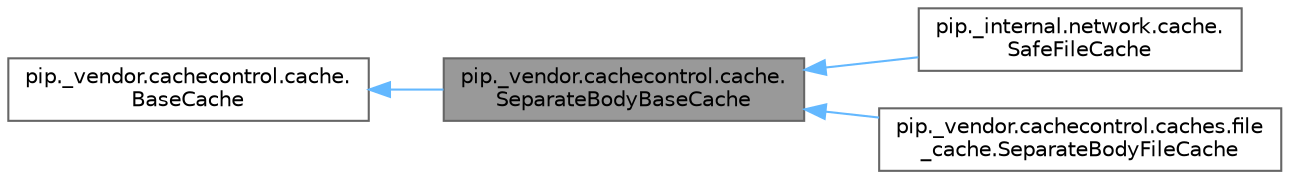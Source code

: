 digraph "pip._vendor.cachecontrol.cache.SeparateBodyBaseCache"
{
 // LATEX_PDF_SIZE
  bgcolor="transparent";
  edge [fontname=Helvetica,fontsize=10,labelfontname=Helvetica,labelfontsize=10];
  node [fontname=Helvetica,fontsize=10,shape=box,height=0.2,width=0.4];
  rankdir="LR";
  Node1 [id="Node000001",label="pip._vendor.cachecontrol.cache.\lSeparateBodyBaseCache",height=0.2,width=0.4,color="gray40", fillcolor="grey60", style="filled", fontcolor="black",tooltip=" "];
  Node2 -> Node1 [id="edge1_Node000001_Node000002",dir="back",color="steelblue1",style="solid",tooltip=" "];
  Node2 [id="Node000002",label="pip._vendor.cachecontrol.cache.\lBaseCache",height=0.2,width=0.4,color="gray40", fillcolor="white", style="filled",URL="$classpip_1_1__vendor_1_1cachecontrol_1_1cache_1_1_base_cache.html",tooltip=" "];
  Node1 -> Node3 [id="edge2_Node000001_Node000003",dir="back",color="steelblue1",style="solid",tooltip=" "];
  Node3 [id="Node000003",label="pip._internal.network.cache.\lSafeFileCache",height=0.2,width=0.4,color="gray40", fillcolor="white", style="filled",URL="$classpip_1_1__internal_1_1network_1_1cache_1_1_safe_file_cache.html",tooltip=" "];
  Node1 -> Node4 [id="edge3_Node000001_Node000004",dir="back",color="steelblue1",style="solid",tooltip=" "];
  Node4 [id="Node000004",label="pip._vendor.cachecontrol.caches.file\l_cache.SeparateBodyFileCache",height=0.2,width=0.4,color="gray40", fillcolor="white", style="filled",URL="$classpip_1_1__vendor_1_1cachecontrol_1_1caches_1_1file__cache_1_1_separate_body_file_cache.html",tooltip=" "];
}
